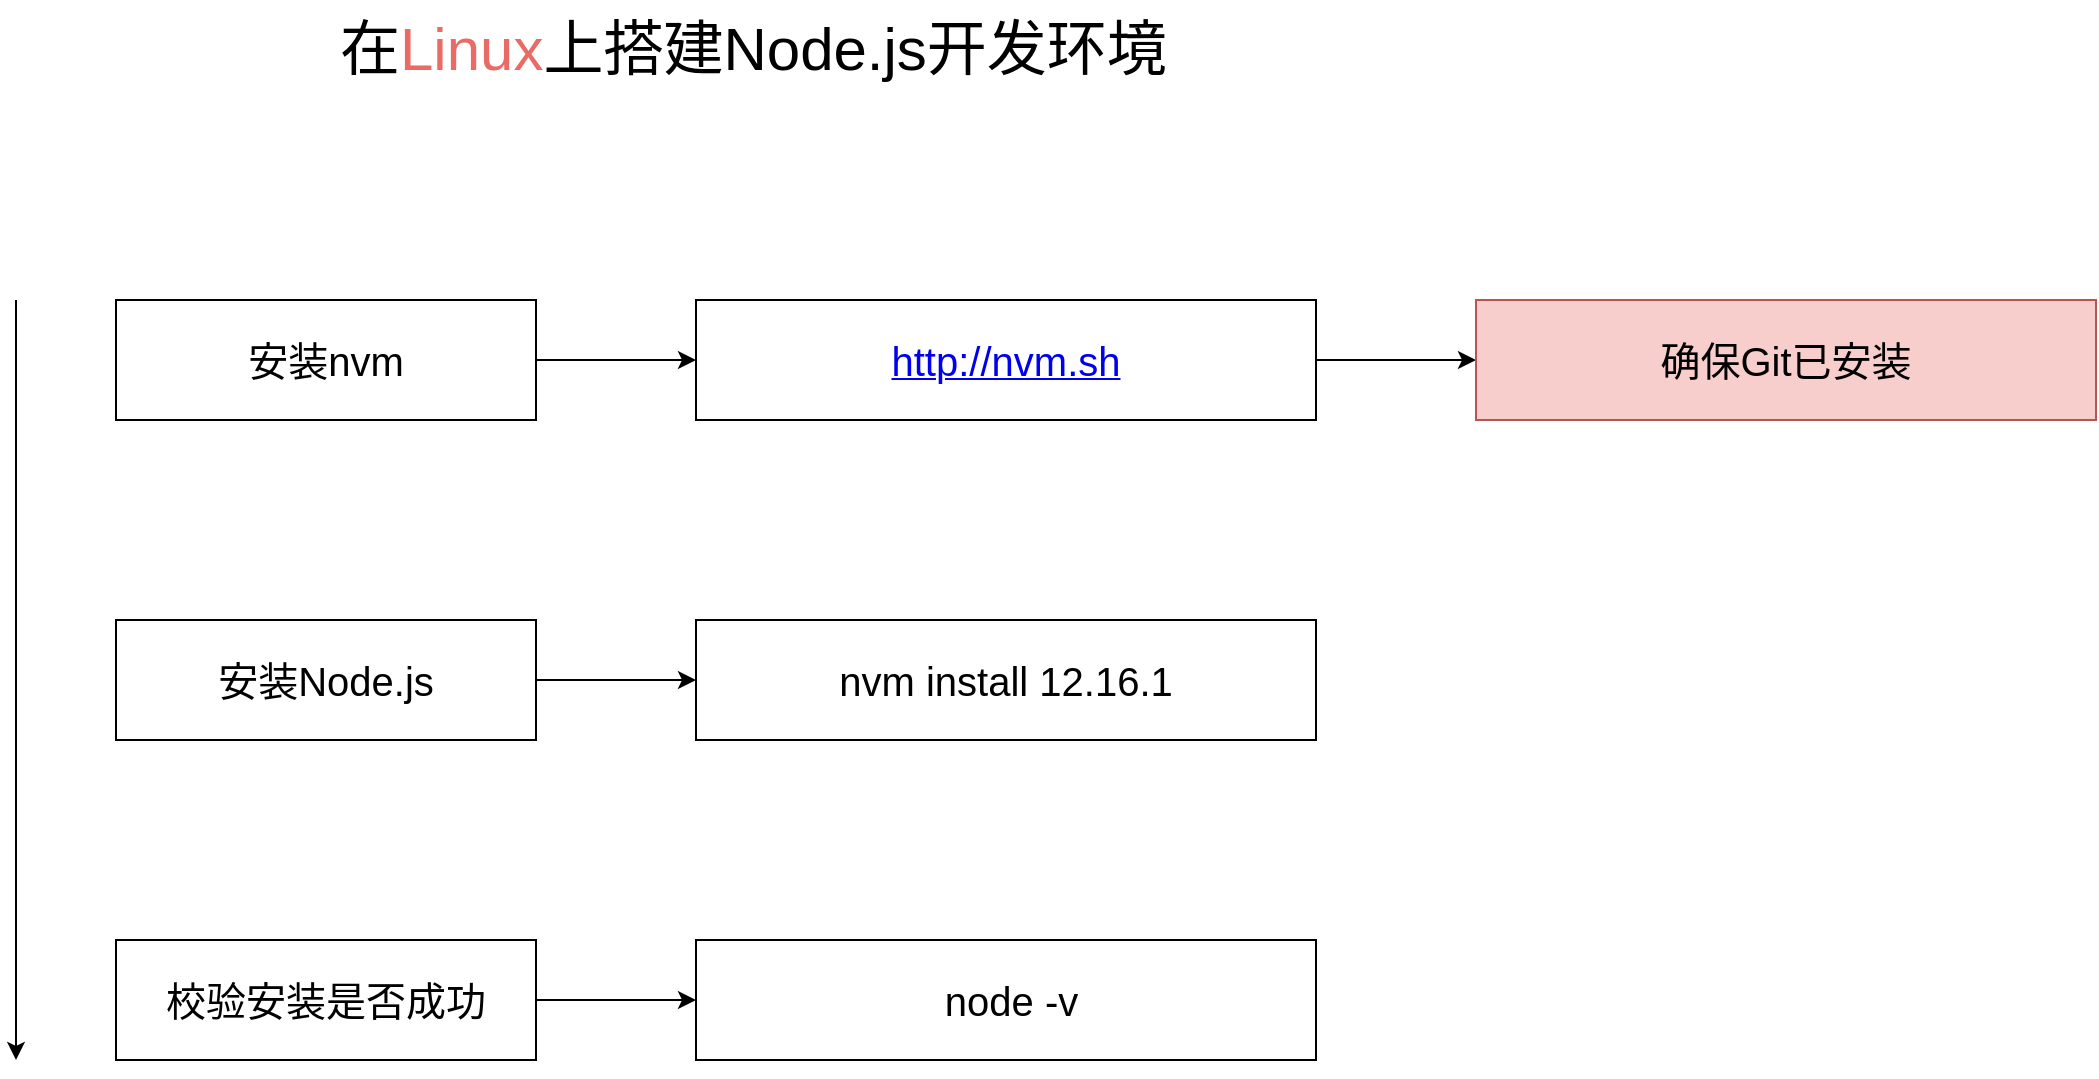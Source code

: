 <mxfile version="12.7.9" type="google"><diagram id="Lb2gcaWrPUdefBj0Ob56" name="linux"><mxGraphModel dx="1543" dy="727" grid="1" gridSize="10" guides="1" tooltips="1" connect="1" arrows="1" fold="1" page="1" pageScale="1" pageWidth="1920" pageHeight="1200" math="0" shadow="0"><root><mxCell id="0"/><mxCell id="1" parent="0"/><mxCell id="jFB6V3oQikcFBa8ZNKMx-9" value="" style="edgeStyle=orthogonalEdgeStyle;rounded=0;orthogonalLoop=1;jettySize=auto;html=1;" edge="1" parent="1" source="jFB6V3oQikcFBa8ZNKMx-10" target="jFB6V3oQikcFBa8ZNKMx-11"><mxGeometry relative="1" as="geometry"/></mxCell><mxCell id="jFB6V3oQikcFBa8ZNKMx-10" value="&lt;span style=&quot;font-size: 20px&quot;&gt;安装nvm&lt;/span&gt;" style="rounded=0;whiteSpace=wrap;html=1;" vertex="1" parent="1"><mxGeometry x="600" y="380" width="210" height="60" as="geometry"/></mxCell><mxCell id="jFB6V3oQikcFBa8ZNKMx-21" value="" style="edgeStyle=orthogonalEdgeStyle;rounded=0;orthogonalLoop=1;jettySize=auto;html=1;" edge="1" parent="1" source="jFB6V3oQikcFBa8ZNKMx-11" target="jFB6V3oQikcFBa8ZNKMx-20"><mxGeometry relative="1" as="geometry"/></mxCell><mxCell id="jFB6V3oQikcFBa8ZNKMx-11" value="&lt;a href=&quot;http://nvm.sh/&quot;&gt;&lt;font style=&quot;font-size: 20px&quot;&gt;http://nvm.sh&lt;/font&gt;&lt;/a&gt;" style="rounded=0;whiteSpace=wrap;html=1;" vertex="1" parent="1"><mxGeometry x="890" y="380" width="310" height="60" as="geometry"/></mxCell><mxCell id="jFB6V3oQikcFBa8ZNKMx-20" value="&lt;span style=&quot;font-size: 20px&quot;&gt;确保Git已安装&lt;/span&gt;" style="rounded=0;whiteSpace=wrap;html=1;fillColor=#f8cecc;strokeColor=#b85450;" vertex="1" parent="1"><mxGeometry x="1280" y="380" width="310" height="60" as="geometry"/></mxCell><mxCell id="jFB6V3oQikcFBa8ZNKMx-12" value="" style="edgeStyle=orthogonalEdgeStyle;rounded=0;orthogonalLoop=1;jettySize=auto;html=1;" edge="1" parent="1" source="jFB6V3oQikcFBa8ZNKMx-13" target="jFB6V3oQikcFBa8ZNKMx-14"><mxGeometry relative="1" as="geometry"/></mxCell><mxCell id="jFB6V3oQikcFBa8ZNKMx-13" value="&lt;span style=&quot;font-size: 20px&quot;&gt;校验安装是否成功&lt;/span&gt;" style="rounded=0;whiteSpace=wrap;html=1;" vertex="1" parent="1"><mxGeometry x="600" y="700" width="210" height="60" as="geometry"/></mxCell><mxCell id="jFB6V3oQikcFBa8ZNKMx-14" value="&lt;font style=&quot;font-size: 20px&quot;&gt;&amp;nbsp;node -v&lt;/font&gt;" style="rounded=0;whiteSpace=wrap;html=1;" vertex="1" parent="1"><mxGeometry x="890" y="700" width="310" height="60" as="geometry"/></mxCell><mxCell id="jFB6V3oQikcFBa8ZNKMx-15" value="" style="endArrow=classic;html=1;" edge="1" parent="1"><mxGeometry width="50" height="50" relative="1" as="geometry"><mxPoint x="550" y="380" as="sourcePoint"/><mxPoint x="550" y="760" as="targetPoint"/></mxGeometry></mxCell><mxCell id="jFB6V3oQikcFBa8ZNKMx-16" value="&lt;font style=&quot;font-size: 30px&quot;&gt;在&lt;font color=&quot;#ea6b66&quot;&gt;Linux&lt;/font&gt;上搭建Node.js开发环境&lt;/font&gt;" style="text;html=1;" vertex="1" parent="1"><mxGeometry x="710" y="230" width="200" height="30" as="geometry"/></mxCell><mxCell id="jFB6V3oQikcFBa8ZNKMx-17" value="" style="edgeStyle=orthogonalEdgeStyle;rounded=0;orthogonalLoop=1;jettySize=auto;html=1;" edge="1" source="jFB6V3oQikcFBa8ZNKMx-18" target="jFB6V3oQikcFBa8ZNKMx-19" parent="1"><mxGeometry relative="1" as="geometry"/></mxCell><mxCell id="jFB6V3oQikcFBa8ZNKMx-18" value="&lt;span style=&quot;font-size: 20px&quot;&gt;安装Node.js&lt;/span&gt;" style="rounded=0;whiteSpace=wrap;html=1;" vertex="1" parent="1"><mxGeometry x="600" y="540" width="210" height="60" as="geometry"/></mxCell><mxCell id="jFB6V3oQikcFBa8ZNKMx-19" value="&lt;span style=&quot;font-size: 20px&quot;&gt;nvm install 12.16.1&lt;/span&gt;" style="rounded=0;whiteSpace=wrap;html=1;" vertex="1" parent="1"><mxGeometry x="890" y="540" width="310" height="60" as="geometry"/></mxCell></root></mxGraphModel></diagram></mxfile>